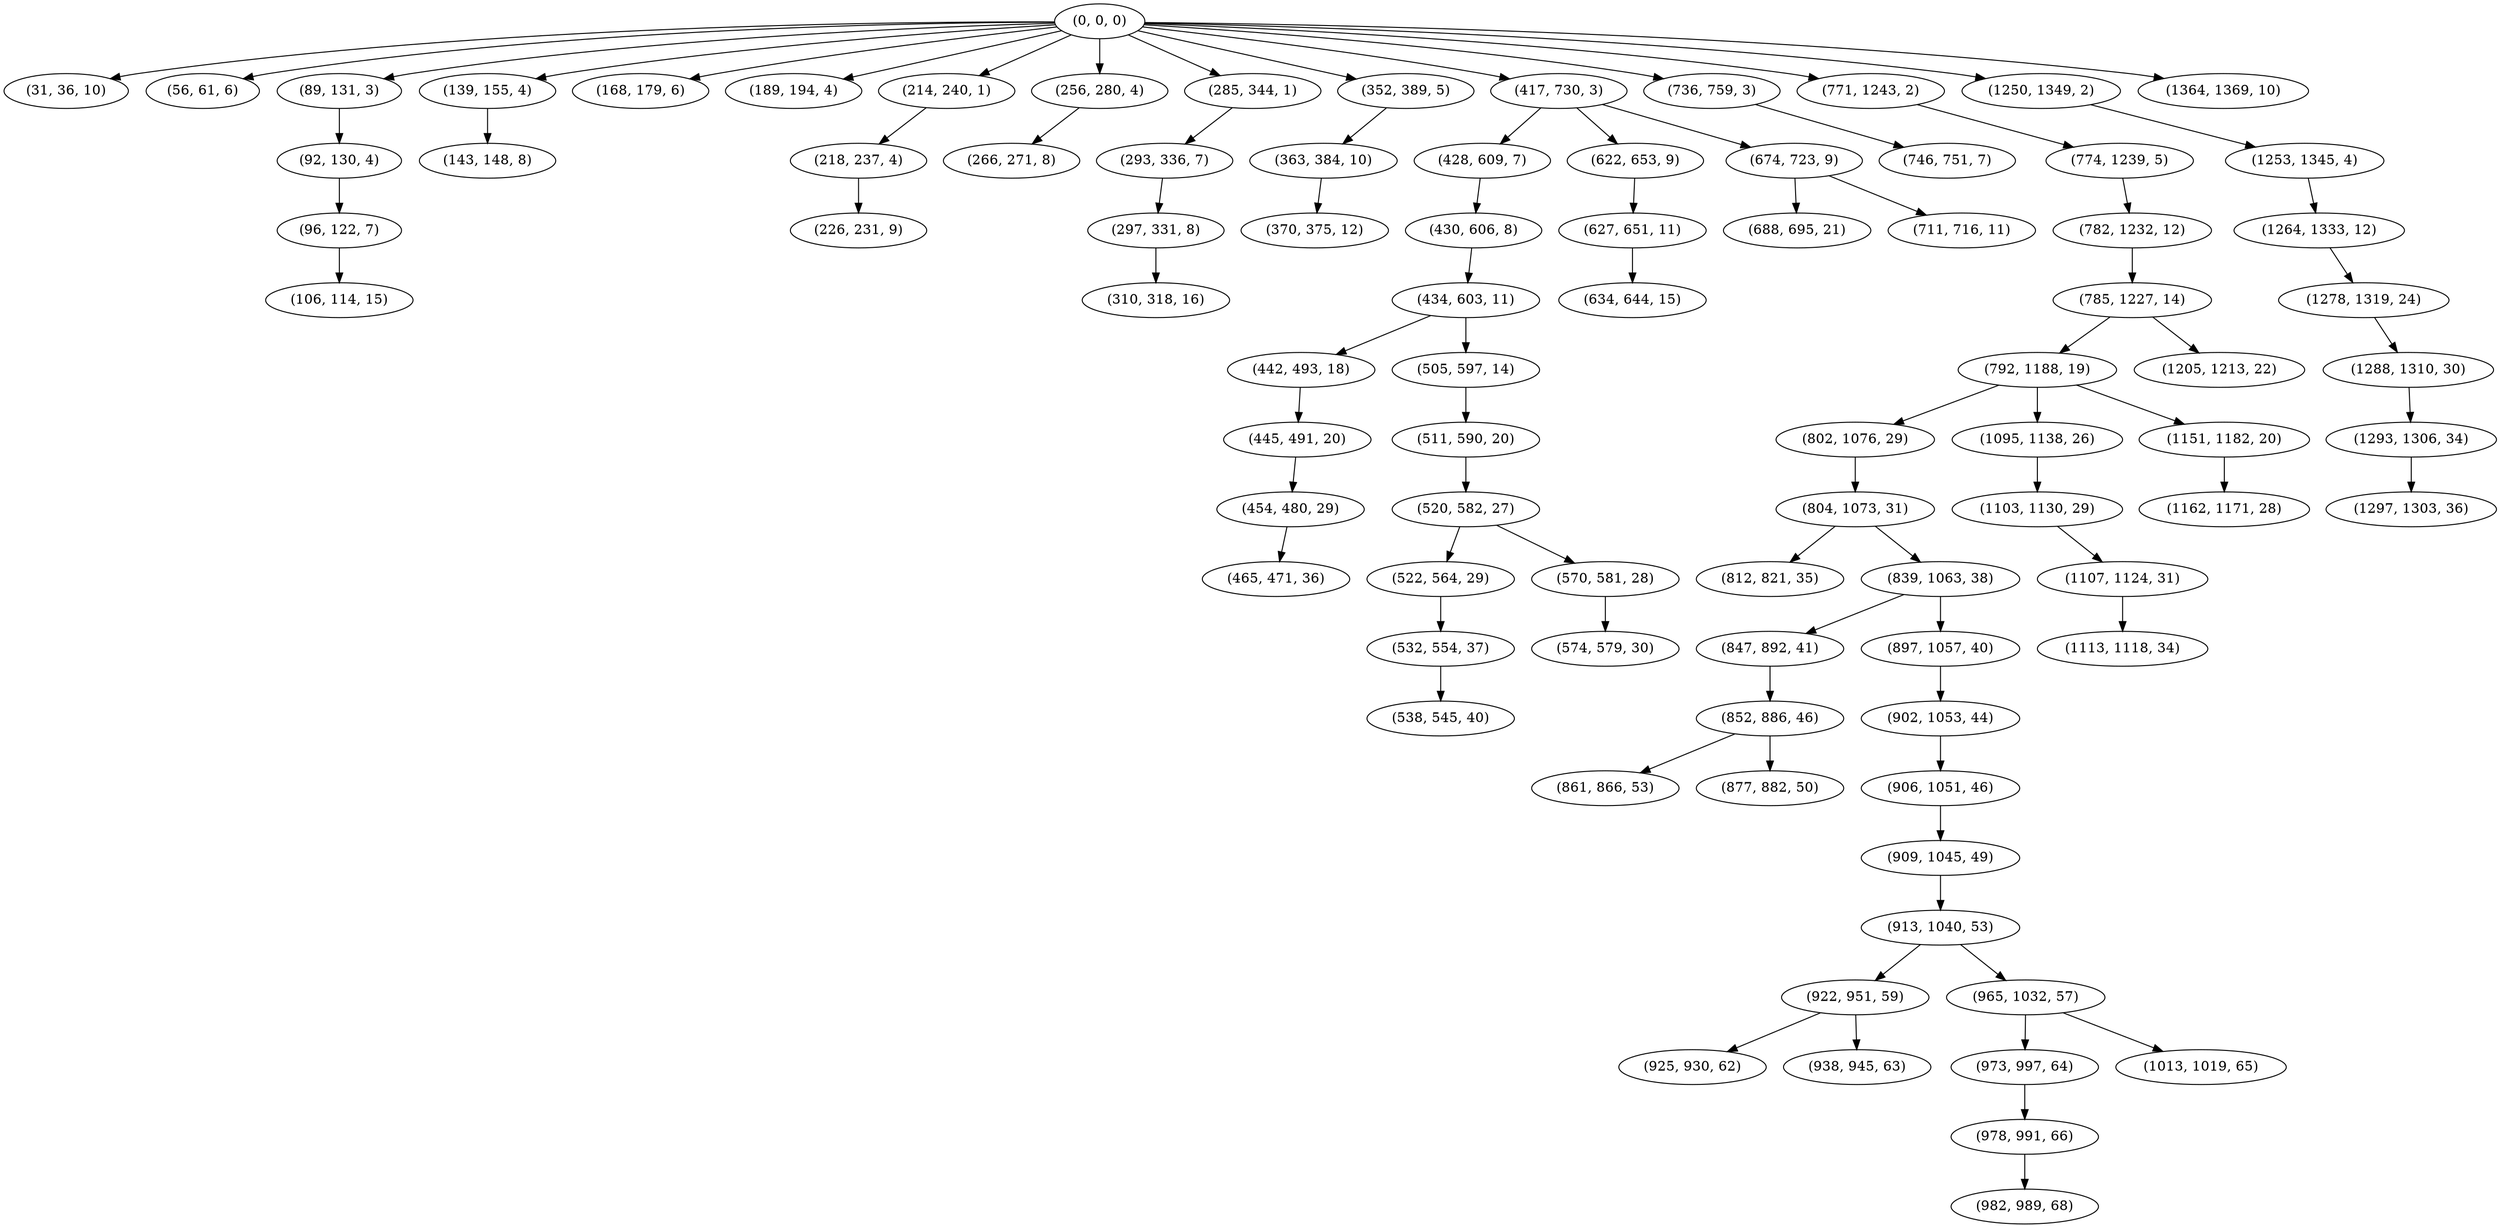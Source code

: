 digraph tree {
    "(0, 0, 0)";
    "(31, 36, 10)";
    "(56, 61, 6)";
    "(89, 131, 3)";
    "(92, 130, 4)";
    "(96, 122, 7)";
    "(106, 114, 15)";
    "(139, 155, 4)";
    "(143, 148, 8)";
    "(168, 179, 6)";
    "(189, 194, 4)";
    "(214, 240, 1)";
    "(218, 237, 4)";
    "(226, 231, 9)";
    "(256, 280, 4)";
    "(266, 271, 8)";
    "(285, 344, 1)";
    "(293, 336, 7)";
    "(297, 331, 8)";
    "(310, 318, 16)";
    "(352, 389, 5)";
    "(363, 384, 10)";
    "(370, 375, 12)";
    "(417, 730, 3)";
    "(428, 609, 7)";
    "(430, 606, 8)";
    "(434, 603, 11)";
    "(442, 493, 18)";
    "(445, 491, 20)";
    "(454, 480, 29)";
    "(465, 471, 36)";
    "(505, 597, 14)";
    "(511, 590, 20)";
    "(520, 582, 27)";
    "(522, 564, 29)";
    "(532, 554, 37)";
    "(538, 545, 40)";
    "(570, 581, 28)";
    "(574, 579, 30)";
    "(622, 653, 9)";
    "(627, 651, 11)";
    "(634, 644, 15)";
    "(674, 723, 9)";
    "(688, 695, 21)";
    "(711, 716, 11)";
    "(736, 759, 3)";
    "(746, 751, 7)";
    "(771, 1243, 2)";
    "(774, 1239, 5)";
    "(782, 1232, 12)";
    "(785, 1227, 14)";
    "(792, 1188, 19)";
    "(802, 1076, 29)";
    "(804, 1073, 31)";
    "(812, 821, 35)";
    "(839, 1063, 38)";
    "(847, 892, 41)";
    "(852, 886, 46)";
    "(861, 866, 53)";
    "(877, 882, 50)";
    "(897, 1057, 40)";
    "(902, 1053, 44)";
    "(906, 1051, 46)";
    "(909, 1045, 49)";
    "(913, 1040, 53)";
    "(922, 951, 59)";
    "(925, 930, 62)";
    "(938, 945, 63)";
    "(965, 1032, 57)";
    "(973, 997, 64)";
    "(978, 991, 66)";
    "(982, 989, 68)";
    "(1013, 1019, 65)";
    "(1095, 1138, 26)";
    "(1103, 1130, 29)";
    "(1107, 1124, 31)";
    "(1113, 1118, 34)";
    "(1151, 1182, 20)";
    "(1162, 1171, 28)";
    "(1205, 1213, 22)";
    "(1250, 1349, 2)";
    "(1253, 1345, 4)";
    "(1264, 1333, 12)";
    "(1278, 1319, 24)";
    "(1288, 1310, 30)";
    "(1293, 1306, 34)";
    "(1297, 1303, 36)";
    "(1364, 1369, 10)";
    "(0, 0, 0)" -> "(31, 36, 10)";
    "(0, 0, 0)" -> "(56, 61, 6)";
    "(0, 0, 0)" -> "(89, 131, 3)";
    "(0, 0, 0)" -> "(139, 155, 4)";
    "(0, 0, 0)" -> "(168, 179, 6)";
    "(0, 0, 0)" -> "(189, 194, 4)";
    "(0, 0, 0)" -> "(214, 240, 1)";
    "(0, 0, 0)" -> "(256, 280, 4)";
    "(0, 0, 0)" -> "(285, 344, 1)";
    "(0, 0, 0)" -> "(352, 389, 5)";
    "(0, 0, 0)" -> "(417, 730, 3)";
    "(0, 0, 0)" -> "(736, 759, 3)";
    "(0, 0, 0)" -> "(771, 1243, 2)";
    "(0, 0, 0)" -> "(1250, 1349, 2)";
    "(0, 0, 0)" -> "(1364, 1369, 10)";
    "(89, 131, 3)" -> "(92, 130, 4)";
    "(92, 130, 4)" -> "(96, 122, 7)";
    "(96, 122, 7)" -> "(106, 114, 15)";
    "(139, 155, 4)" -> "(143, 148, 8)";
    "(214, 240, 1)" -> "(218, 237, 4)";
    "(218, 237, 4)" -> "(226, 231, 9)";
    "(256, 280, 4)" -> "(266, 271, 8)";
    "(285, 344, 1)" -> "(293, 336, 7)";
    "(293, 336, 7)" -> "(297, 331, 8)";
    "(297, 331, 8)" -> "(310, 318, 16)";
    "(352, 389, 5)" -> "(363, 384, 10)";
    "(363, 384, 10)" -> "(370, 375, 12)";
    "(417, 730, 3)" -> "(428, 609, 7)";
    "(417, 730, 3)" -> "(622, 653, 9)";
    "(417, 730, 3)" -> "(674, 723, 9)";
    "(428, 609, 7)" -> "(430, 606, 8)";
    "(430, 606, 8)" -> "(434, 603, 11)";
    "(434, 603, 11)" -> "(442, 493, 18)";
    "(434, 603, 11)" -> "(505, 597, 14)";
    "(442, 493, 18)" -> "(445, 491, 20)";
    "(445, 491, 20)" -> "(454, 480, 29)";
    "(454, 480, 29)" -> "(465, 471, 36)";
    "(505, 597, 14)" -> "(511, 590, 20)";
    "(511, 590, 20)" -> "(520, 582, 27)";
    "(520, 582, 27)" -> "(522, 564, 29)";
    "(520, 582, 27)" -> "(570, 581, 28)";
    "(522, 564, 29)" -> "(532, 554, 37)";
    "(532, 554, 37)" -> "(538, 545, 40)";
    "(570, 581, 28)" -> "(574, 579, 30)";
    "(622, 653, 9)" -> "(627, 651, 11)";
    "(627, 651, 11)" -> "(634, 644, 15)";
    "(674, 723, 9)" -> "(688, 695, 21)";
    "(674, 723, 9)" -> "(711, 716, 11)";
    "(736, 759, 3)" -> "(746, 751, 7)";
    "(771, 1243, 2)" -> "(774, 1239, 5)";
    "(774, 1239, 5)" -> "(782, 1232, 12)";
    "(782, 1232, 12)" -> "(785, 1227, 14)";
    "(785, 1227, 14)" -> "(792, 1188, 19)";
    "(785, 1227, 14)" -> "(1205, 1213, 22)";
    "(792, 1188, 19)" -> "(802, 1076, 29)";
    "(792, 1188, 19)" -> "(1095, 1138, 26)";
    "(792, 1188, 19)" -> "(1151, 1182, 20)";
    "(802, 1076, 29)" -> "(804, 1073, 31)";
    "(804, 1073, 31)" -> "(812, 821, 35)";
    "(804, 1073, 31)" -> "(839, 1063, 38)";
    "(839, 1063, 38)" -> "(847, 892, 41)";
    "(839, 1063, 38)" -> "(897, 1057, 40)";
    "(847, 892, 41)" -> "(852, 886, 46)";
    "(852, 886, 46)" -> "(861, 866, 53)";
    "(852, 886, 46)" -> "(877, 882, 50)";
    "(897, 1057, 40)" -> "(902, 1053, 44)";
    "(902, 1053, 44)" -> "(906, 1051, 46)";
    "(906, 1051, 46)" -> "(909, 1045, 49)";
    "(909, 1045, 49)" -> "(913, 1040, 53)";
    "(913, 1040, 53)" -> "(922, 951, 59)";
    "(913, 1040, 53)" -> "(965, 1032, 57)";
    "(922, 951, 59)" -> "(925, 930, 62)";
    "(922, 951, 59)" -> "(938, 945, 63)";
    "(965, 1032, 57)" -> "(973, 997, 64)";
    "(965, 1032, 57)" -> "(1013, 1019, 65)";
    "(973, 997, 64)" -> "(978, 991, 66)";
    "(978, 991, 66)" -> "(982, 989, 68)";
    "(1095, 1138, 26)" -> "(1103, 1130, 29)";
    "(1103, 1130, 29)" -> "(1107, 1124, 31)";
    "(1107, 1124, 31)" -> "(1113, 1118, 34)";
    "(1151, 1182, 20)" -> "(1162, 1171, 28)";
    "(1250, 1349, 2)" -> "(1253, 1345, 4)";
    "(1253, 1345, 4)" -> "(1264, 1333, 12)";
    "(1264, 1333, 12)" -> "(1278, 1319, 24)";
    "(1278, 1319, 24)" -> "(1288, 1310, 30)";
    "(1288, 1310, 30)" -> "(1293, 1306, 34)";
    "(1293, 1306, 34)" -> "(1297, 1303, 36)";
}

